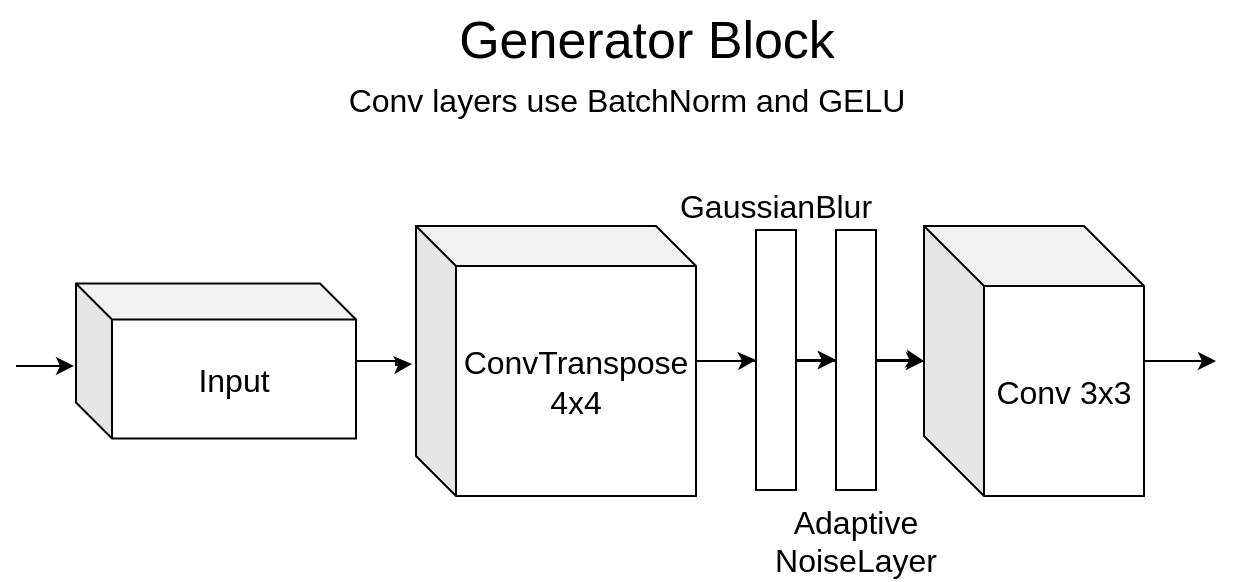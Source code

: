 <mxfile version="14.4.8" type="device"><diagram id="HgEB7KqpDRjgXN1QTJHI" name="Page-1"><mxGraphModel dx="1849" dy="1164" grid="1" gridSize="10" guides="1" tooltips="1" connect="1" arrows="1" fold="1" page="0" pageScale="1" pageWidth="850" pageHeight="1100" math="0" shadow="0"><root><mxCell id="0"/><mxCell id="1" parent="0"/><mxCell id="dPEjjcS4qzoRfqV2l2p_-25" style="edgeStyle=orthogonalEdgeStyle;rounded=0;orthogonalLoop=1;jettySize=auto;html=1;" edge="1" parent="1" source="dPEjjcS4qzoRfqV2l2p_-1"><mxGeometry relative="1" as="geometry"><mxPoint x="118" y="572" as="targetPoint"/></mxGeometry></mxCell><mxCell id="dPEjjcS4qzoRfqV2l2p_-1" value="Input" style="shape=cube;whiteSpace=wrap;html=1;boundedLbl=1;backgroundOutline=1;darkOpacity=0.05;darkOpacity2=0.1;size=18;fontSize=16;" vertex="1" parent="1"><mxGeometry x="-50" y="531.75" width="140" height="77.5" as="geometry"/></mxCell><mxCell id="dPEjjcS4qzoRfqV2l2p_-6" style="edgeStyle=orthogonalEdgeStyle;rounded=0;orthogonalLoop=1;jettySize=auto;html=1;entryX=0;entryY=0.5;entryDx=0;entryDy=0;" edge="1" parent="1" source="dPEjjcS4qzoRfqV2l2p_-2" target="dPEjjcS4qzoRfqV2l2p_-5"><mxGeometry relative="1" as="geometry"/></mxCell><mxCell id="dPEjjcS4qzoRfqV2l2p_-28" value="" style="edgeStyle=orthogonalEdgeStyle;rounded=0;orthogonalLoop=1;jettySize=auto;html=1;fontSize=16;" edge="1" parent="1" source="dPEjjcS4qzoRfqV2l2p_-2" target="dPEjjcS4qzoRfqV2l2p_-12"><mxGeometry relative="1" as="geometry"/></mxCell><mxCell id="dPEjjcS4qzoRfqV2l2p_-2" value="ConvTranspose 4x4" style="shape=cube;whiteSpace=wrap;html=1;boundedLbl=1;backgroundOutline=1;darkOpacity=0.05;darkOpacity2=0.1;fontSize=16;" vertex="1" parent="1"><mxGeometry x="120" y="503" width="140" height="135" as="geometry"/></mxCell><mxCell id="dPEjjcS4qzoRfqV2l2p_-15" style="edgeStyle=orthogonalEdgeStyle;rounded=0;orthogonalLoop=1;jettySize=auto;html=1;entryX=0;entryY=0.5;entryDx=0;entryDy=0;" edge="1" parent="1" source="dPEjjcS4qzoRfqV2l2p_-5" target="dPEjjcS4qzoRfqV2l2p_-8"><mxGeometry relative="1" as="geometry"/></mxCell><mxCell id="dPEjjcS4qzoRfqV2l2p_-5" value="GaussianBlur" style="rounded=0;whiteSpace=wrap;html=1;labelPosition=center;verticalLabelPosition=top;align=center;verticalAlign=bottom;fontSize=16;" vertex="1" parent="1"><mxGeometry x="290" y="505" width="20" height="130" as="geometry"/></mxCell><mxCell id="dPEjjcS4qzoRfqV2l2p_-7" style="edgeStyle=orthogonalEdgeStyle;rounded=0;orthogonalLoop=1;jettySize=auto;html=1;entryX=0;entryY=0.5;entryDx=0;entryDy=0;" edge="1" parent="1" target="dPEjjcS4qzoRfqV2l2p_-8"><mxGeometry relative="1" as="geometry"><mxPoint x="320" y="570" as="sourcePoint"/></mxGeometry></mxCell><mxCell id="dPEjjcS4qzoRfqV2l2p_-19" style="edgeStyle=orthogonalEdgeStyle;rounded=0;orthogonalLoop=1;jettySize=auto;html=1;" edge="1" parent="1" source="dPEjjcS4qzoRfqV2l2p_-8" target="dPEjjcS4qzoRfqV2l2p_-12"><mxGeometry relative="1" as="geometry"/></mxCell><mxCell id="dPEjjcS4qzoRfqV2l2p_-8" value="Adaptive NoiseLayer" style="rounded=0;whiteSpace=wrap;html=1;labelPosition=center;verticalLabelPosition=bottom;align=center;verticalAlign=top;fontSize=16;" vertex="1" parent="1"><mxGeometry x="330" y="505" width="20" height="130" as="geometry"/></mxCell><mxCell id="dPEjjcS4qzoRfqV2l2p_-22" style="edgeStyle=orthogonalEdgeStyle;rounded=0;orthogonalLoop=1;jettySize=auto;html=1;" edge="1" parent="1" source="dPEjjcS4qzoRfqV2l2p_-12"><mxGeometry relative="1" as="geometry"><mxPoint x="520" y="570.5" as="targetPoint"/></mxGeometry></mxCell><mxCell id="dPEjjcS4qzoRfqV2l2p_-12" value="Conv 3x3" style="shape=cube;whiteSpace=wrap;html=1;boundedLbl=1;backgroundOutline=1;darkOpacity=0.05;darkOpacity2=0.1;size=30;fontSize=16;" vertex="1" parent="1"><mxGeometry x="374" y="503" width="110" height="135" as="geometry"/></mxCell><mxCell id="dPEjjcS4qzoRfqV2l2p_-26" value="Generator Block" style="text;html=1;align=center;verticalAlign=middle;resizable=0;points=[];autosize=1;fontSize=26;" vertex="1" parent="1"><mxGeometry x="135" y="390" width="200" height="40" as="geometry"/></mxCell><mxCell id="dPEjjcS4qzoRfqV2l2p_-27" value="Conv layers use BatchNorm and GELU" style="text;html=1;align=center;verticalAlign=middle;resizable=0;points=[];autosize=1;fontSize=16;" vertex="1" parent="1"><mxGeometry x="80" y="430" width="290" height="20" as="geometry"/></mxCell><mxCell id="dPEjjcS4qzoRfqV2l2p_-29" value="" style="endArrow=classic;html=1;fontSize=16;entryX=-0.007;entryY=0.532;entryDx=0;entryDy=0;entryPerimeter=0;" edge="1" parent="1" target="dPEjjcS4qzoRfqV2l2p_-1"><mxGeometry width="50" height="50" relative="1" as="geometry"><mxPoint x="-80" y="573" as="sourcePoint"/><mxPoint x="-60" y="570" as="targetPoint"/></mxGeometry></mxCell></root></mxGraphModel></diagram></mxfile>